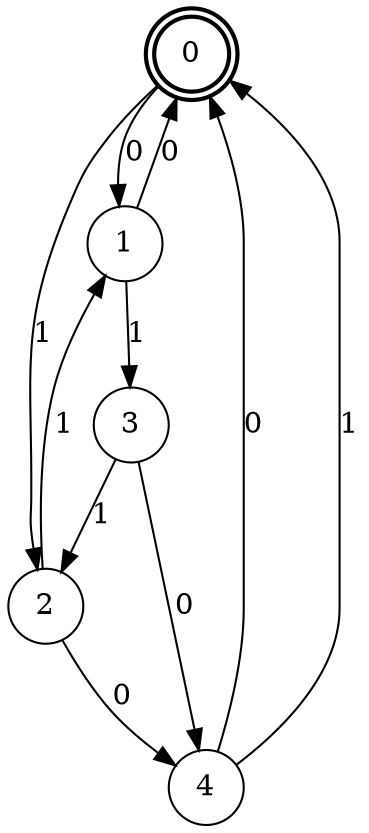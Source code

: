 digraph Automat {
    node [shape = circle];
    0 [style = "bold"];
    0 [peripheries=2]
    0 -> 1 [label = "0"];
    0 -> 2 [label = "1"];
    1 -> 0 [label = "0"];
    1 -> 3 [label = "1"];
    2 -> 4 [label = "0"];
    2 -> 1 [label = "1"];
    3 -> 4 [label = "0"];
    3 -> 2 [label = "1"];
    4 -> 0 [label = "0"];
    4 -> 0 [label = "1"];
}
